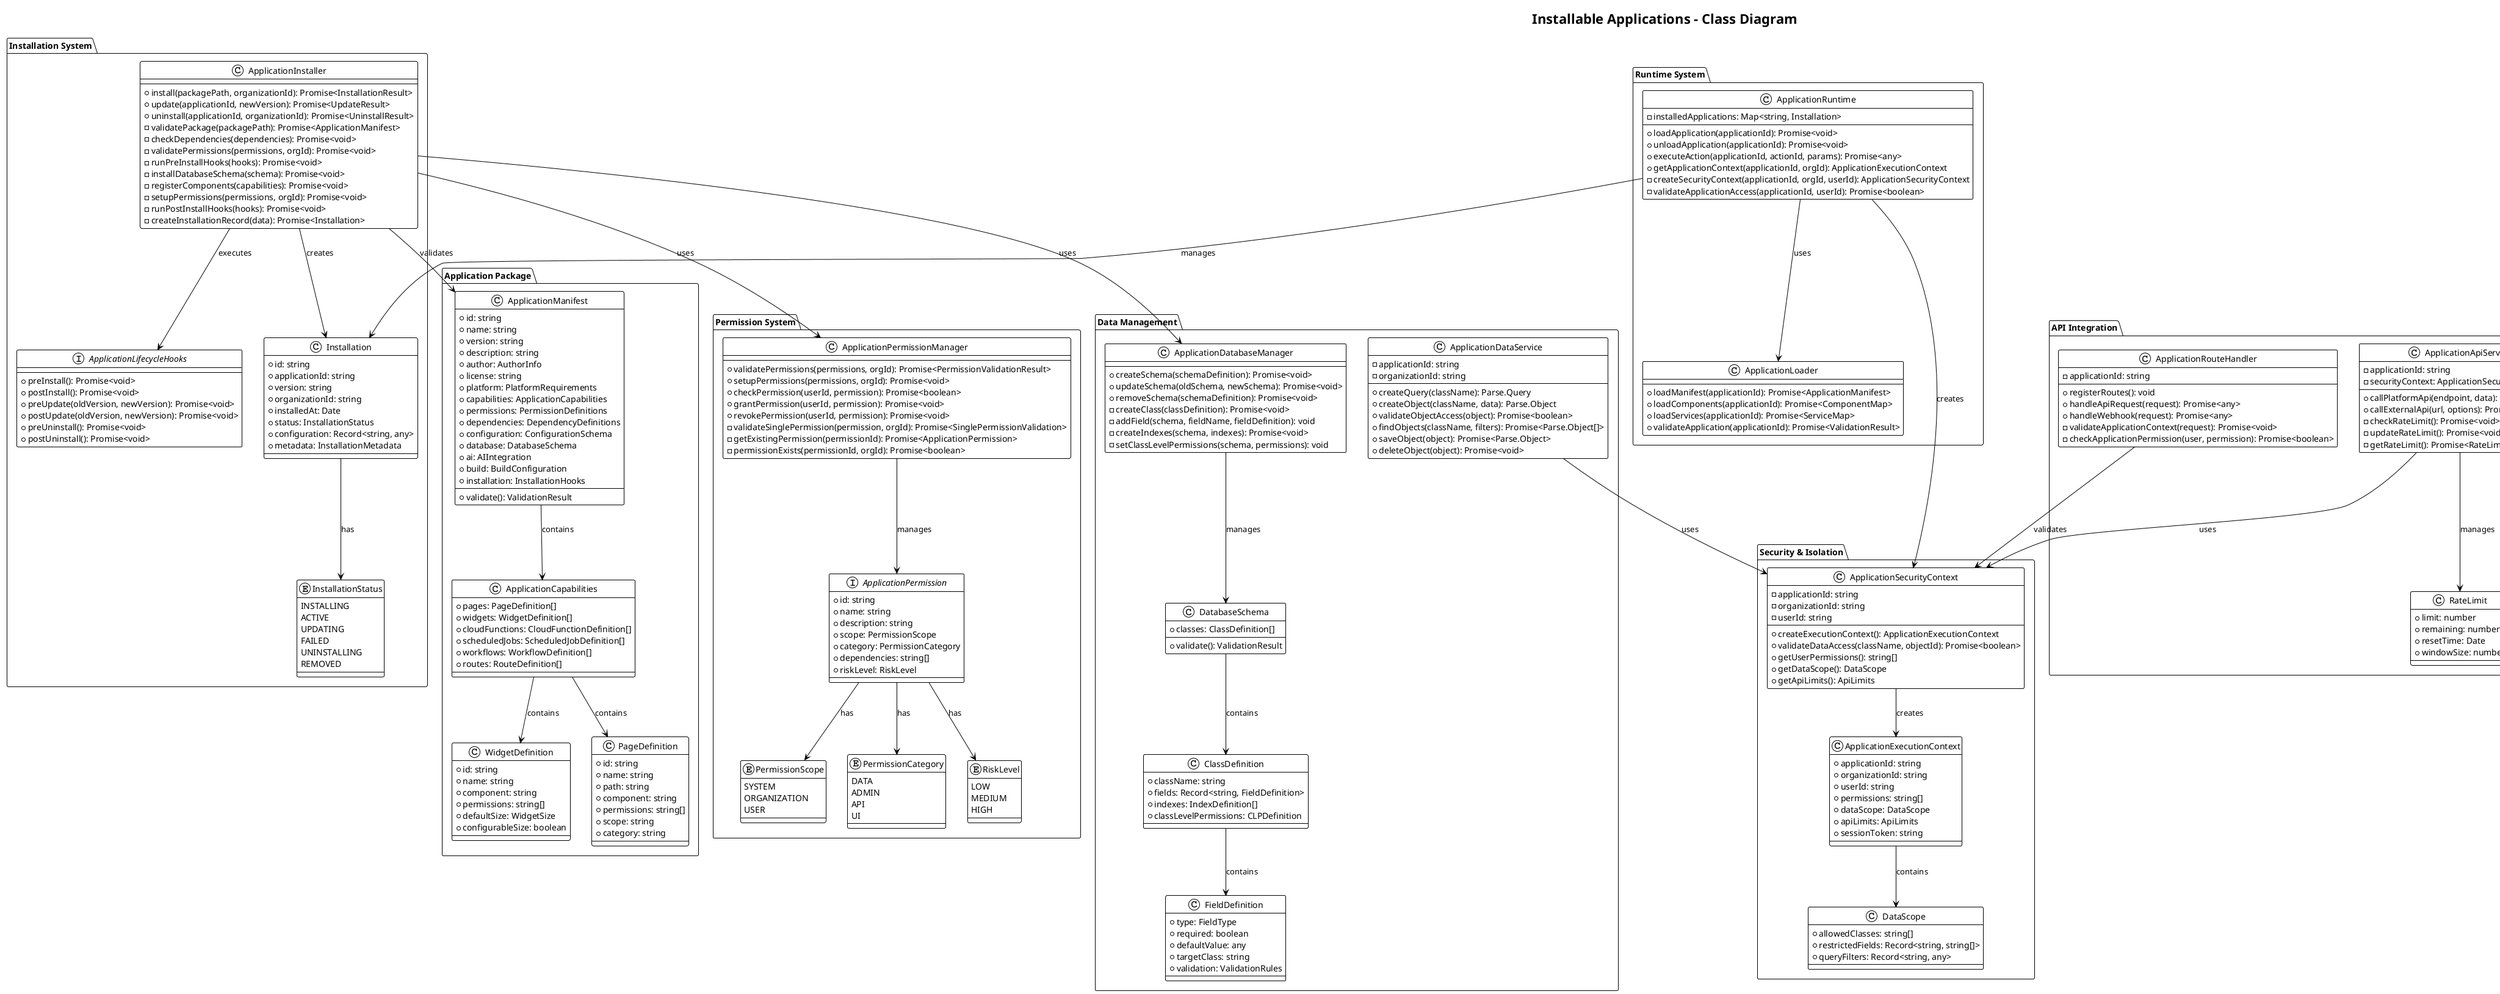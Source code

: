 @startuml Installable Applications - Class Diagram
!theme plain
title Installable Applications - Class Diagram

package "Application Package" {
    class ApplicationManifest {
        +id: string
        +name: string
        +version: string
        +description: string
        +author: AuthorInfo
        +license: string
        +platform: PlatformRequirements
        +capabilities: ApplicationCapabilities
        +permissions: PermissionDefinitions
        +dependencies: DependencyDefinitions
        +configuration: ConfigurationSchema
        +database: DatabaseSchema
        +ai: AIIntegration
        +build: BuildConfiguration
        +installation: InstallationHooks
        +validate(): ValidationResult
    }
    
    class ApplicationCapabilities {
        +pages: PageDefinition[]
        +widgets: WidgetDefinition[]
        +cloudFunctions: CloudFunctionDefinition[]
        +scheduledJobs: ScheduledJobDefinition[]
        +workflows: WorkflowDefinition[]
        +routes: RouteDefinition[]
    }
    
    class PageDefinition {
        +id: string
        +name: string
        +path: string
        +component: string
        +permissions: string[]
        +scope: string
        +category: string
    }
    
    class WidgetDefinition {
        +id: string
        +name: string
        +component: string
        +permissions: string[]
        +defaultSize: WidgetSize
        +configurableSize: boolean
    }
}

package "Installation System" {
    class ApplicationInstaller {
        +install(packagePath, organizationId): Promise<InstallationResult>
        +update(applicationId, newVersion): Promise<UpdateResult>
        +uninstall(applicationId, organizationId): Promise<UninstallResult>
        -validatePackage(packagePath): Promise<ApplicationManifest>
        -checkDependencies(dependencies): Promise<void>
        -validatePermissions(permissions, orgId): Promise<void>
        -runPreInstallHooks(hooks): Promise<void>
        -installDatabaseSchema(schema): Promise<void>
        -registerComponents(capabilities): Promise<void>
        -setupPermissions(permissions, orgId): Promise<void>
        -runPostInstallHooks(hooks): Promise<void>
        -createInstallationRecord(data): Promise<Installation>
    }
    
    interface ApplicationLifecycleHooks {
        +preInstall(): Promise<void>
        +postInstall(): Promise<void>
        +preUpdate(oldVersion, newVersion): Promise<void>
        +postUpdate(oldVersion, newVersion): Promise<void>
        +preUninstall(): Promise<void>
        +postUninstall(): Promise<void>
    }
    
    class Installation {
        +id: string
        +applicationId: string
        +version: string
        +organizationId: string
        +installedAt: Date
        +status: InstallationStatus
        +configuration: Record<string, any>
        +metadata: InstallationMetadata
    }
    
    enum InstallationStatus {
        INSTALLING
        ACTIVE
        UPDATING
        FAILED
        UNINSTALLING
        REMOVED
    }
}

package "Permission System" {
    interface ApplicationPermission {
        +id: string
        +name: string
        +description: string
        +scope: PermissionScope
        +category: PermissionCategory
        +dependencies: string[]
        +riskLevel: RiskLevel
    }
    
    enum PermissionScope {
        SYSTEM
        ORGANIZATION
        USER
    }
    
    enum PermissionCategory {
        DATA
        ADMIN
        API
        UI
    }
    
    enum RiskLevel {
        LOW
        MEDIUM
        HIGH
    }
    
    class ApplicationPermissionManager {
        +validatePermissions(permissions, orgId): Promise<PermissionValidationResult>
        +setupPermissions(permissions, orgId): Promise<void>
        +checkPermission(userId, permission): Promise<boolean>
        +grantPermission(userId, permission): Promise<void>
        +revokePermission(userId, permission): Promise<void>
        -validateSinglePermission(permission, orgId): Promise<SinglePermissionValidation>
        -getExistingPermission(permissionId): Promise<ApplicationPermission>
        -permissionExists(permissionId, orgId): Promise<boolean>
    }
}

package "Security & Isolation" {
    class ApplicationSecurityContext {
        -applicationId: string
        -organizationId: string
        -userId: string
        +createExecutionContext(): ApplicationExecutionContext
        +validateDataAccess(className, objectId): Promise<boolean>
        +getUserPermissions(): string[]
        +getDataScope(): DataScope
        +getApiLimits(): ApiLimits
    }
    
    class ApplicationExecutionContext {
        +applicationId: string
        +organizationId: string
        +userId: string
        +permissions: string[]
        +dataScope: DataScope
        +apiLimits: ApiLimits
        +sessionToken: string
    }
    
    class DataScope {
        +allowedClasses: string[]
        +restrictedFields: Record<string, string[]>
        +queryFilters: Record<string, any>
    }
}

package "Data Management" {
    class ApplicationDatabaseManager {
        +createSchema(schemaDefinition): Promise<void>
        +updateSchema(oldSchema, newSchema): Promise<void>
        +removeSchema(schemaDefinition): Promise<void>
        -createClass(classDefinition): Promise<void>
        -addField(schema, fieldName, fieldDefinition): void
        -createIndexes(schema, indexes): Promise<void>
        -setClassLevelPermissions(schema, permissions): void
    }
    
    class ApplicationDataService {
        -applicationId: string
        -organizationId: string
        +createQuery(className): Parse.Query
        +createObject(className, data): Parse.Object
        +validateObjectAccess(object): Promise<boolean>
        +findObjects(className, filters): Promise<Parse.Object[]>
        +saveObject(object): Promise<Parse.Object>
        +deleteObject(object): Promise<void>
    }
    
    class DatabaseSchema {
        +classes: ClassDefinition[]
        +validate(): ValidationResult
    }
    
    class ClassDefinition {
        +className: string
        +fields: Record<string, FieldDefinition>
        +indexes: IndexDefinition[]
        +classLevelPermissions: CLPDefinition
    }
    
    class FieldDefinition {
        +type: FieldType
        +required: boolean
        +defaultValue: any
        +targetClass: string
        +validation: ValidationRules
    }
}

package "API Integration" {
    class ApplicationApiService {
        -applicationId: string
        -securityContext: ApplicationSecurityContext
        +callPlatformApi(endpoint, data): Promise<any>
        +callExternalApi(url, options): Promise<any>
        -checkRateLimit(): Promise<void>
        -updateRateLimit(): Promise<void>
        -getRateLimit(): Promise<RateLimit>
    }
    
    class ApplicationRouteHandler {
        -applicationId: string
        +registerRoutes(): void
        +handleApiRequest(request): Promise<any>
        +handleWebhook(request): Promise<any>
        -validateApplicationContext(request): Promise<void>
        -checkApplicationPermission(user, permission): Promise<boolean>
    }
    
    class RateLimit {
        +limit: number
        +remaining: number
        +resetTime: Date
        +windowSize: number
    }
}

package "UI Components" {
    class ApplicationComponentRegistry {
        -components: Map<string, React.ComponentType>
        -applicationId: string
        +registerComponents(manifest): void
        +getComponent(componentId): React.ComponentType
        +unregisterComponents(applicationId): void
        -registerPage(pageDefinition): void
        -registerWidget(widgetDefinition): void
        -wrapWithApplicationContext(Component, definition): React.ComponentType
        -loadComponent(componentName): React.ComponentType
    }
    
    interface ApplicationComponentProps {
        +applicationId: string
        +organizationId: string
        +userId: string
        +permissions: string[]
        +configuration: Record<string, any>
    }
    
    class ApplicationProvider {
        +applicationId: string
        +organizationId: string
        +securityContext: ApplicationSecurityContext
        +render(): JSX.Element
    }
    
    class PermissionProvider {
        +permissions: string[]
        +hasPermission(permission): boolean
        +checkAnyPermission(permissions): boolean
        +render(): JSX.Element
    }
}

package "Configuration Management" {
    class ApplicationConfigurationManager {
        -applicationId: string
        -organizationId: string
        +getConfiguration(): Promise<ApplicationConfiguration>
        +updateConfiguration(updates): Promise<void>
        +resetConfiguration(): Promise<void>
        +validateConfiguration(config): Promise<ValidationResult>
        -createDefaultConfiguration(): Promise<ApplicationConfiguration>
        -getApplicationManifest(): Promise<ApplicationManifest>
    }
    
    class ApplicationConfiguration {
        +applicationId: string
        +organizationId: string
        +settings: Record<string, any>
        +version: string
        +updatedAt: Date
        +updatedBy: string
    }
    
    class ConfigurationSchema {
        +schema: JSONSchema
        +ui: UISchema
        +validate(config): ValidationResult
        +getDefaultValues(): Record<string, any>
    }
}

package "Runtime System" {
    class ApplicationRuntime {
        -installedApplications: Map<string, Installation>
        +loadApplication(applicationId): Promise<void>
        +unloadApplication(applicationId): Promise<void>
        +executeAction(applicationId, actionId, params): Promise<any>
        +getApplicationContext(applicationId, orgId): ApplicationExecutionContext
        -createSecurityContext(applicationId, orgId, userId): ApplicationSecurityContext
        -validateApplicationAccess(applicationId, userId): Promise<boolean>
    }
    
    class ApplicationLoader {
        +loadManifest(applicationId): Promise<ApplicationManifest>
        +loadComponents(applicationId): Promise<ComponentMap>
        +loadServices(applicationId): Promise<ServiceMap>
        +validateApplication(applicationId): Promise<ValidationResult>
    }
}

' Relationships
ApplicationManifest --> ApplicationCapabilities : contains
ApplicationCapabilities --> PageDefinition : contains
ApplicationCapabilities --> WidgetDefinition : contains

ApplicationInstaller --> ApplicationManifest : validates
ApplicationInstaller --> Installation : creates
ApplicationInstaller --> ApplicationLifecycleHooks : executes
ApplicationInstaller --> ApplicationPermissionManager : uses
ApplicationInstaller --> ApplicationDatabaseManager : uses

ApplicationPermissionManager --> ApplicationPermission : manages
ApplicationPermission --> PermissionScope : has
ApplicationPermission --> PermissionCategory : has
ApplicationPermission --> RiskLevel : has

ApplicationSecurityContext --> ApplicationExecutionContext : creates
ApplicationExecutionContext --> DataScope : contains

ApplicationDatabaseManager --> DatabaseSchema : manages
DatabaseSchema --> ClassDefinition : contains
ClassDefinition --> FieldDefinition : contains

ApplicationDataService --> ApplicationSecurityContext : uses
ApplicationApiService --> ApplicationSecurityContext : uses
ApplicationApiService --> RateLimit : manages

ApplicationRouteHandler --> ApplicationSecurityContext : validates

ApplicationComponentRegistry --> ApplicationComponentProps : provides
ApplicationComponentRegistry --> ApplicationProvider : uses
ApplicationProvider --> PermissionProvider : contains

ApplicationConfigurationManager --> ApplicationConfiguration : manages
ApplicationConfigurationManager --> ConfigurationSchema : validates

ApplicationRuntime --> Installation : manages
ApplicationRuntime --> ApplicationLoader : uses
ApplicationRuntime --> ApplicationSecurityContext : creates

Installation --> InstallationStatus : has

@enduml